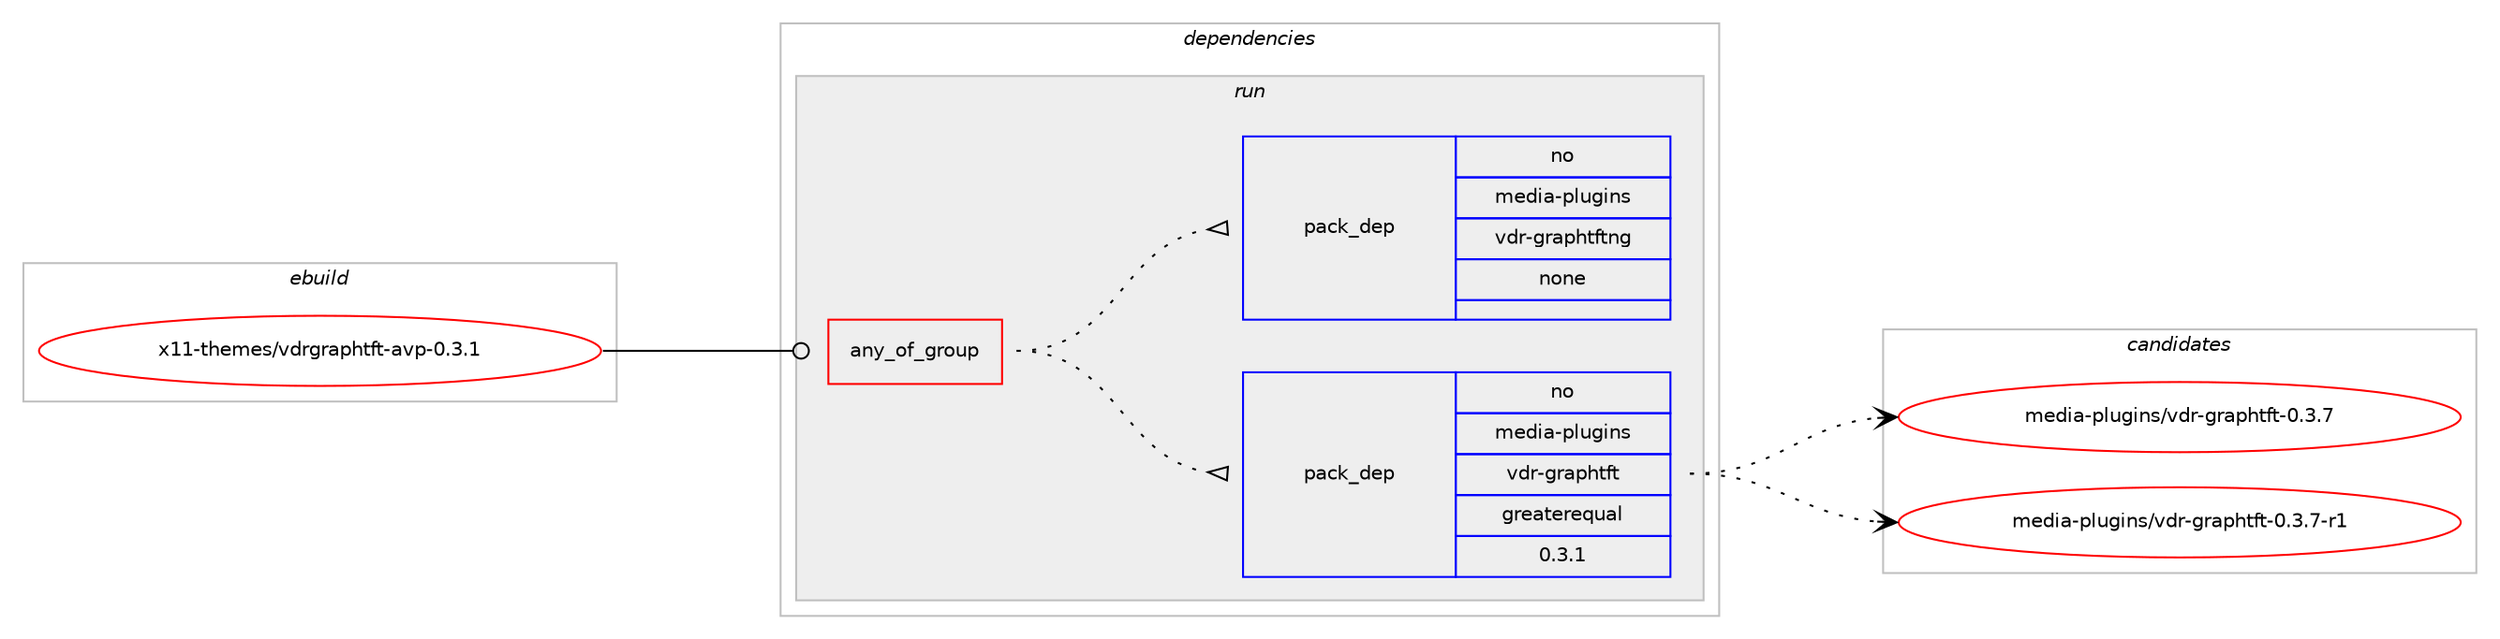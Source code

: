 digraph prolog {

# *************
# Graph options
# *************

newrank=true;
concentrate=true;
compound=true;
graph [rankdir=LR,fontname=Helvetica,fontsize=10,ranksep=1.5];#, ranksep=2.5, nodesep=0.2];
edge  [arrowhead=vee];
node  [fontname=Helvetica,fontsize=10];

# **********
# The ebuild
# **********

subgraph cluster_leftcol {
color=gray;
rank=same;
label=<<i>ebuild</i>>;
id [label="x11-themes/vdrgraphtft-avp-0.3.1", color=red, width=4, href="../x11-themes/vdrgraphtft-avp-0.3.1.svg"];
}

# ****************
# The dependencies
# ****************

subgraph cluster_midcol {
color=gray;
label=<<i>dependencies</i>>;
subgraph cluster_compile {
fillcolor="#eeeeee";
style=filled;
label=<<i>compile</i>>;
}
subgraph cluster_compileandrun {
fillcolor="#eeeeee";
style=filled;
label=<<i>compile and run</i>>;
}
subgraph cluster_run {
fillcolor="#eeeeee";
style=filled;
label=<<i>run</i>>;
subgraph any9745 {
dependency530900 [label=<<TABLE BORDER="0" CELLBORDER="1" CELLSPACING="0" CELLPADDING="4"><TR><TD CELLPADDING="10">any_of_group</TD></TR></TABLE>>, shape=none, color=red];subgraph pack396885 {
dependency530901 [label=<<TABLE BORDER="0" CELLBORDER="1" CELLSPACING="0" CELLPADDING="4" WIDTH="220"><TR><TD ROWSPAN="6" CELLPADDING="30">pack_dep</TD></TR><TR><TD WIDTH="110">no</TD></TR><TR><TD>media-plugins</TD></TR><TR><TD>vdr-graphtft</TD></TR><TR><TD>greaterequal</TD></TR><TR><TD>0.3.1</TD></TR></TABLE>>, shape=none, color=blue];
}
dependency530900:e -> dependency530901:w [weight=20,style="dotted",arrowhead="oinv"];
subgraph pack396886 {
dependency530902 [label=<<TABLE BORDER="0" CELLBORDER="1" CELLSPACING="0" CELLPADDING="4" WIDTH="220"><TR><TD ROWSPAN="6" CELLPADDING="30">pack_dep</TD></TR><TR><TD WIDTH="110">no</TD></TR><TR><TD>media-plugins</TD></TR><TR><TD>vdr-graphtftng</TD></TR><TR><TD>none</TD></TR><TR><TD></TD></TR></TABLE>>, shape=none, color=blue];
}
dependency530900:e -> dependency530902:w [weight=20,style="dotted",arrowhead="oinv"];
}
id:e -> dependency530900:w [weight=20,style="solid",arrowhead="odot"];
}
}

# **************
# The candidates
# **************

subgraph cluster_choices {
rank=same;
color=gray;
label=<<i>candidates</i>>;

subgraph choice396885 {
color=black;
nodesep=1;
choice1091011001059745112108117103105110115471181001144510311497112104116102116454846514655 [label="media-plugins/vdr-graphtft-0.3.7", color=red, width=4,href="../media-plugins/vdr-graphtft-0.3.7.svg"];
choice10910110010597451121081171031051101154711810011445103114971121041161021164548465146554511449 [label="media-plugins/vdr-graphtft-0.3.7-r1", color=red, width=4,href="../media-plugins/vdr-graphtft-0.3.7-r1.svg"];
dependency530901:e -> choice1091011001059745112108117103105110115471181001144510311497112104116102116454846514655:w [style=dotted,weight="100"];
dependency530901:e -> choice10910110010597451121081171031051101154711810011445103114971121041161021164548465146554511449:w [style=dotted,weight="100"];
}
subgraph choice396886 {
color=black;
nodesep=1;
}
}

}
